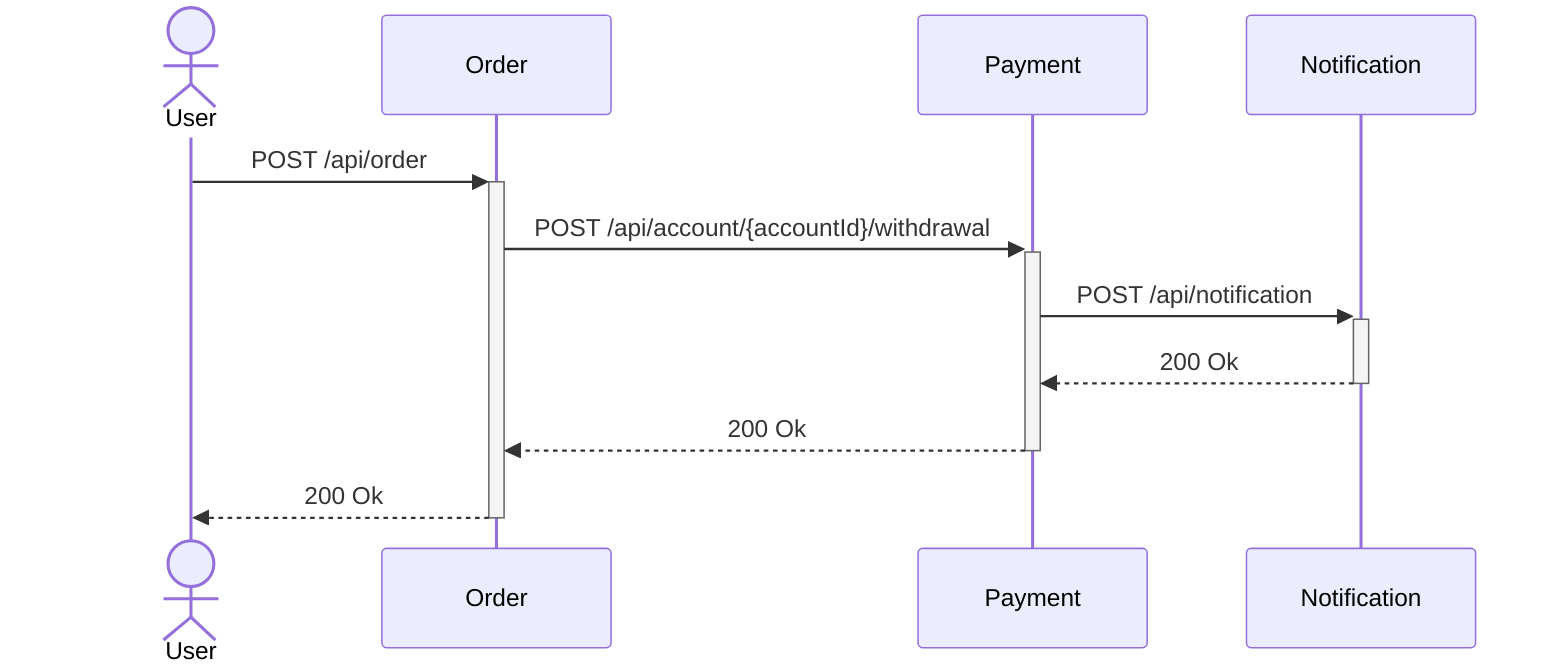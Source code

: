 sequenceDiagram
    actor User
    User->>+Order: POST /api/order
    Order->>+Payment: POST /api/account/{accountId}/withdrawal
    Payment->>+Notification: POST /api/notification
    Notification-->>-Payment: 200 Ok
    Payment-->>-Order: 200 Ok
    Order-->>-User: 200 Ok